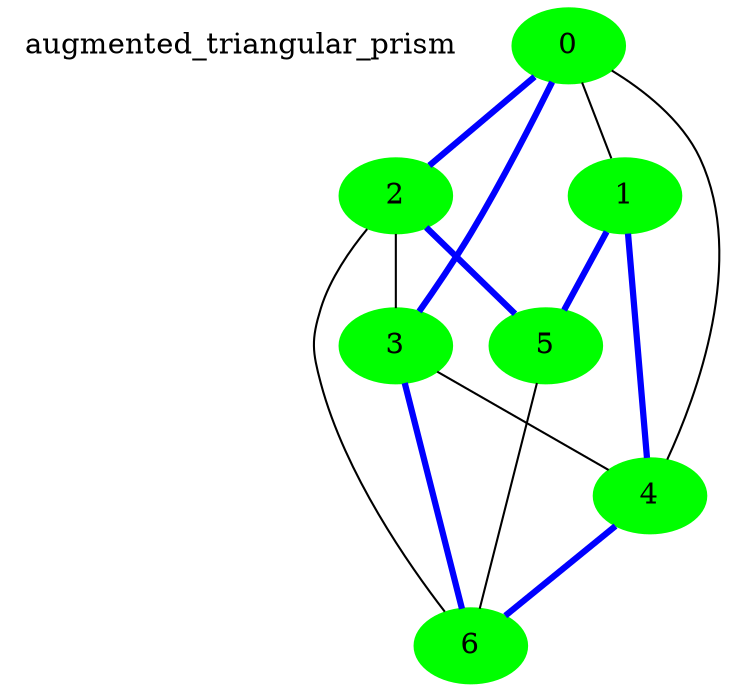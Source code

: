 strict graph G1{
augmented_triangular_prism[shape=plaintext]
edge[len=6;edgesep=10];
 overlap=false;
 0--1
0--2
0--3
0--4
1--0
1--4
1--5
2--0
2--3
2--5
2--6
3--0
3--2
3--4
3--6
4--0
4--1
4--3
4--6
5--1
5--2
5--6
6--2
6--3
6--4
6--5
0[color=green,style=filled]
1[color=green,style=filled]
2[color=green,style=filled]
3[color=green,style=filled]
4[color=green,style=filled]
5[color=green,style=filled]
6[color=green,style=filled]
0--3[color=blue,penwidth=3]
3--6[color=blue,penwidth=3]
6--4[color=blue,penwidth=3]
4--1[color=blue,penwidth=3]
1--5[color=blue,penwidth=3]
5--2[color=blue,penwidth=3]
2--0[color=blue,penwidth=3]
}
